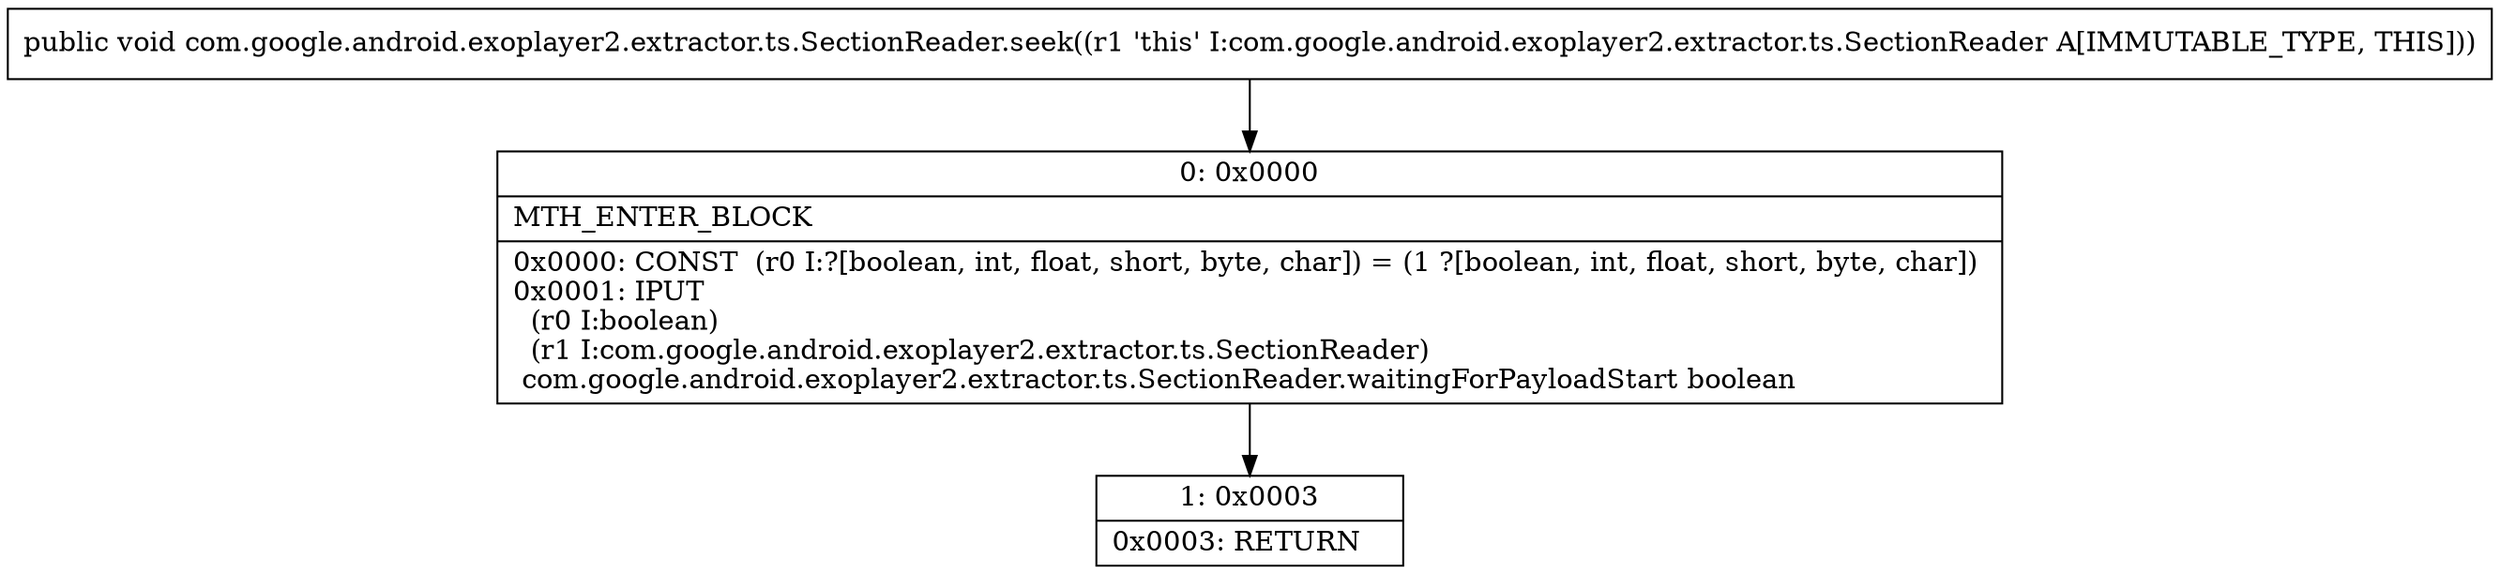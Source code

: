 digraph "CFG forcom.google.android.exoplayer2.extractor.ts.SectionReader.seek()V" {
Node_0 [shape=record,label="{0\:\ 0x0000|MTH_ENTER_BLOCK\l|0x0000: CONST  (r0 I:?[boolean, int, float, short, byte, char]) = (1 ?[boolean, int, float, short, byte, char]) \l0x0001: IPUT  \l  (r0 I:boolean)\l  (r1 I:com.google.android.exoplayer2.extractor.ts.SectionReader)\l com.google.android.exoplayer2.extractor.ts.SectionReader.waitingForPayloadStart boolean \l}"];
Node_1 [shape=record,label="{1\:\ 0x0003|0x0003: RETURN   \l}"];
MethodNode[shape=record,label="{public void com.google.android.exoplayer2.extractor.ts.SectionReader.seek((r1 'this' I:com.google.android.exoplayer2.extractor.ts.SectionReader A[IMMUTABLE_TYPE, THIS])) }"];
MethodNode -> Node_0;
Node_0 -> Node_1;
}

